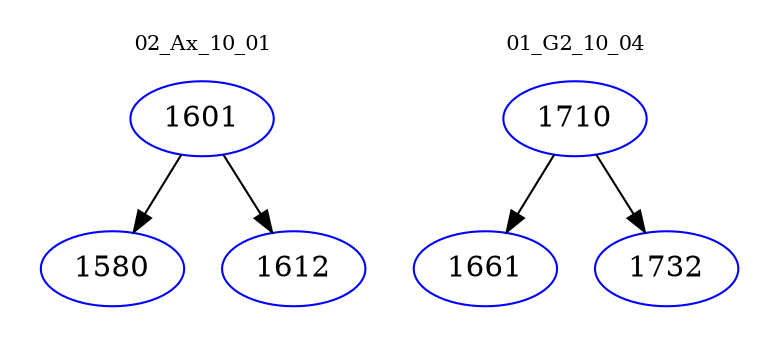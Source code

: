 digraph{
subgraph cluster_0 {
color = white
label = "02_Ax_10_01";
fontsize=10;
T0_1601 [label="1601", color="blue"]
T0_1601 -> T0_1580 [color="black"]
T0_1580 [label="1580", color="blue"]
T0_1601 -> T0_1612 [color="black"]
T0_1612 [label="1612", color="blue"]
}
subgraph cluster_1 {
color = white
label = "01_G2_10_04";
fontsize=10;
T1_1710 [label="1710", color="blue"]
T1_1710 -> T1_1661 [color="black"]
T1_1661 [label="1661", color="blue"]
T1_1710 -> T1_1732 [color="black"]
T1_1732 [label="1732", color="blue"]
}
}
